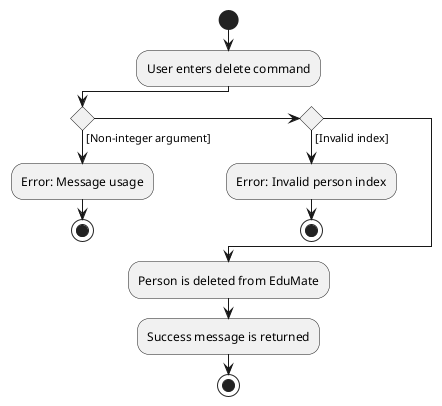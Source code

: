@startuml
start
:User enters delete command;
if () then ([Non-integer argument])
    :Error: Message usage;
    stop
elseif () then ([Invalid index])
    :Error: Invalid person index;
    stop
else ()
endif
:Person is deleted from EduMate;
:Success message is returned;
stop
@enduml
